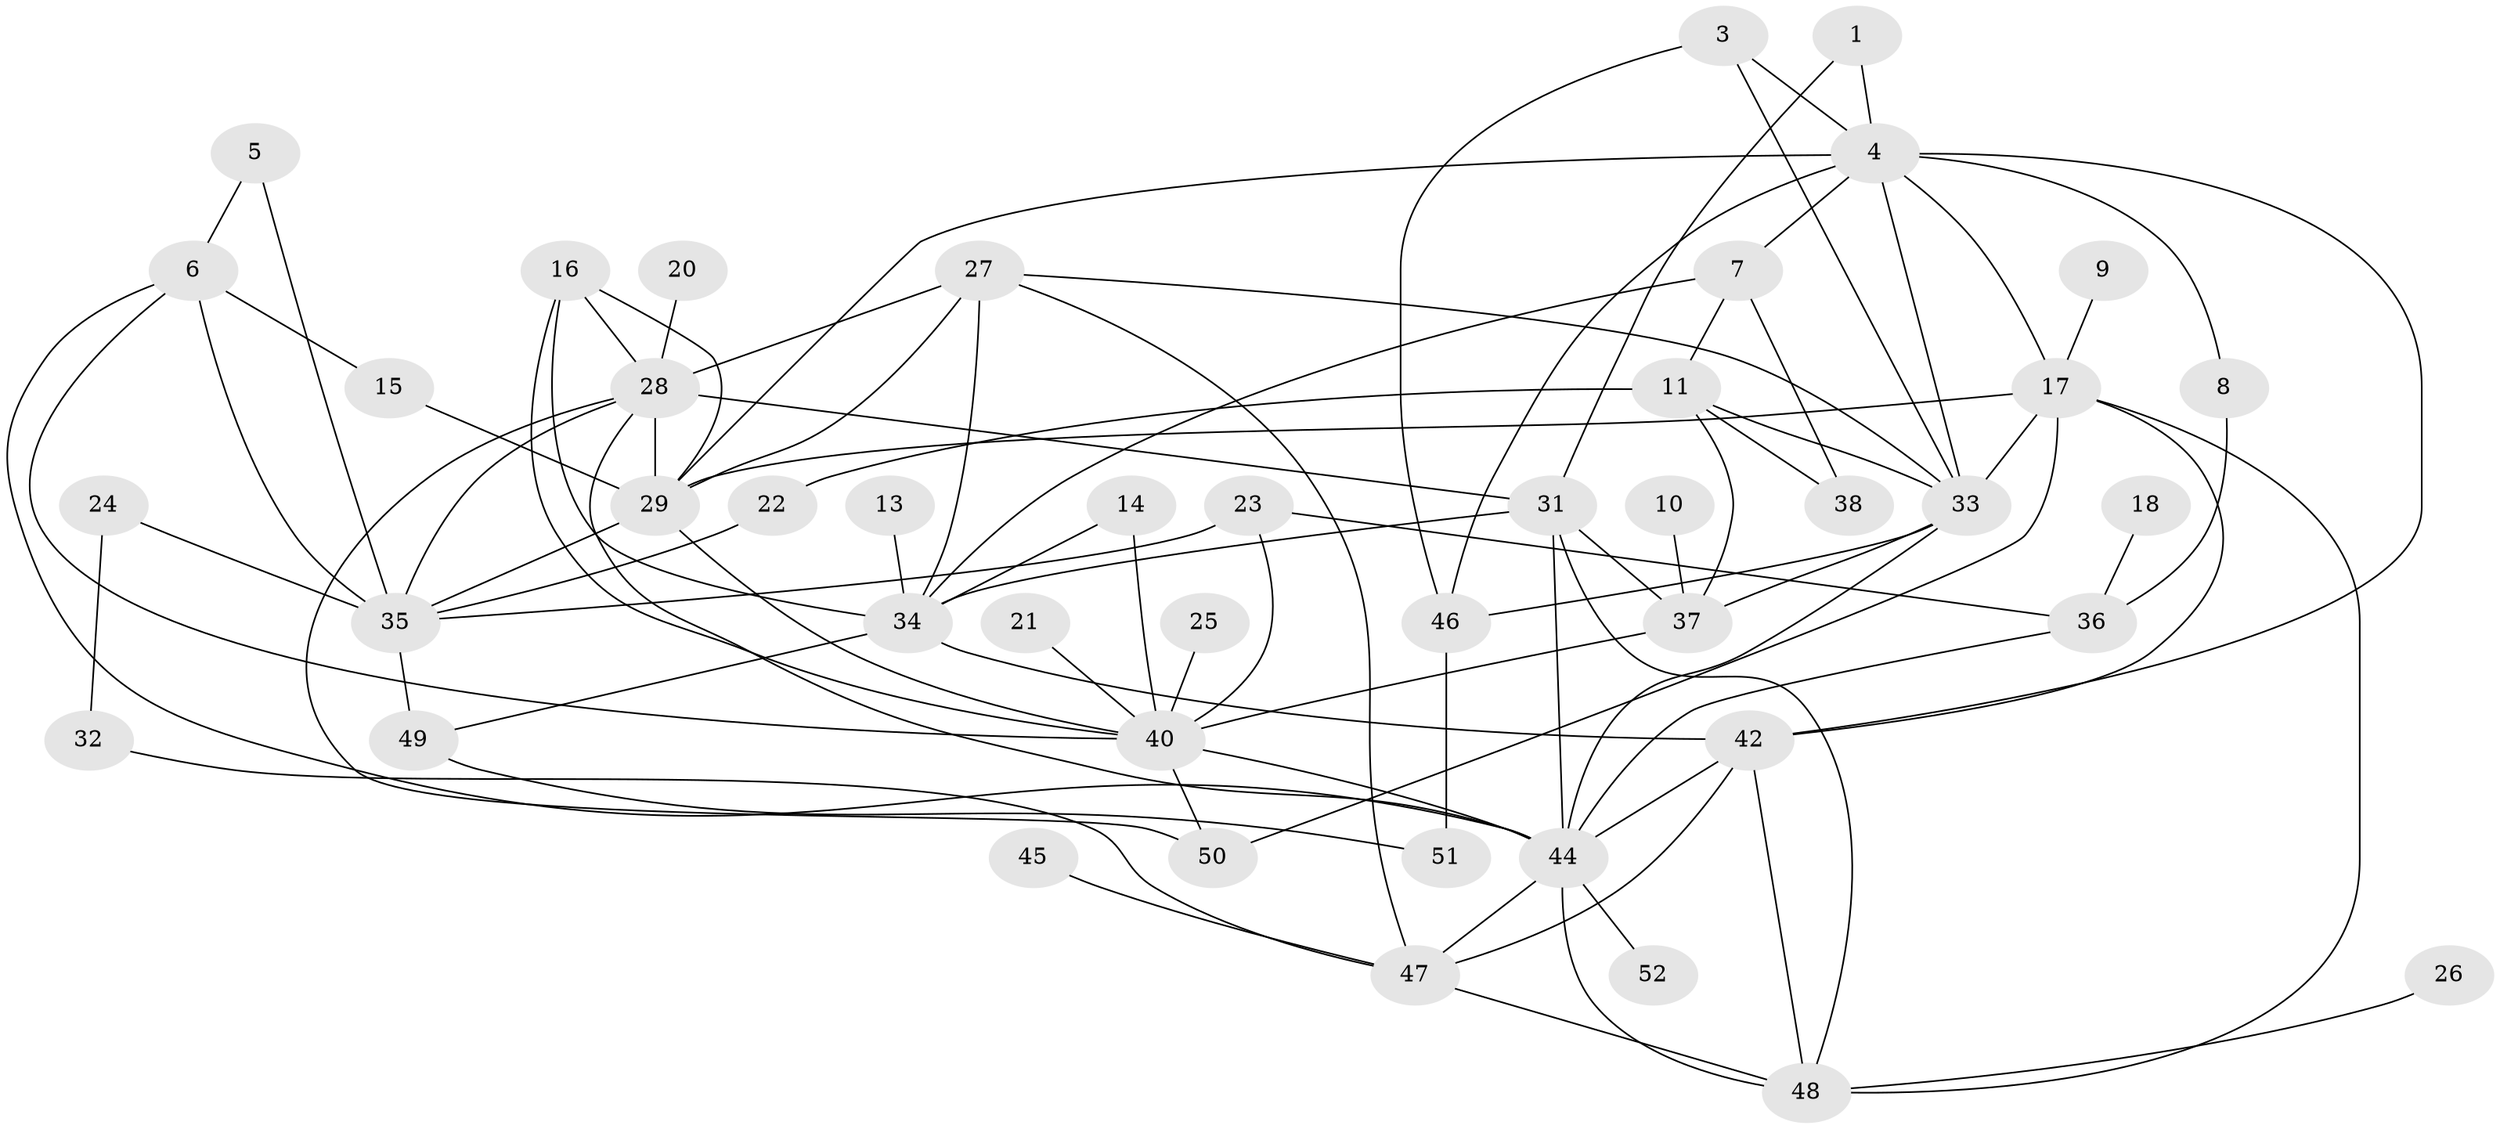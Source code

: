 // original degree distribution, {3: 0.18269230769230768, 4: 0.14423076923076922, 2: 0.2692307692307692, 1: 0.18269230769230768, 5: 0.08653846153846154, 0: 0.057692307692307696, 8: 0.019230769230769232, 6: 0.04807692307692308, 7: 0.009615384615384616}
// Generated by graph-tools (version 1.1) at 2025/49/03/09/25 03:49:04]
// undirected, 45 vertices, 89 edges
graph export_dot {
graph [start="1"]
  node [color=gray90,style=filled];
  1;
  3;
  4;
  5;
  6;
  7;
  8;
  9;
  10;
  11;
  13;
  14;
  15;
  16;
  17;
  18;
  20;
  21;
  22;
  23;
  24;
  25;
  26;
  27;
  28;
  29;
  31;
  32;
  33;
  34;
  35;
  36;
  37;
  38;
  40;
  42;
  44;
  45;
  46;
  47;
  48;
  49;
  50;
  51;
  52;
  1 -- 4 [weight=1.0];
  1 -- 31 [weight=1.0];
  3 -- 4 [weight=1.0];
  3 -- 33 [weight=1.0];
  3 -- 46 [weight=1.0];
  4 -- 7 [weight=1.0];
  4 -- 8 [weight=1.0];
  4 -- 17 [weight=1.0];
  4 -- 29 [weight=1.0];
  4 -- 33 [weight=1.0];
  4 -- 42 [weight=1.0];
  4 -- 46 [weight=1.0];
  5 -- 6 [weight=1.0];
  5 -- 35 [weight=1.0];
  6 -- 15 [weight=1.0];
  6 -- 35 [weight=1.0];
  6 -- 40 [weight=1.0];
  6 -- 44 [weight=1.0];
  7 -- 11 [weight=1.0];
  7 -- 34 [weight=1.0];
  7 -- 38 [weight=1.0];
  8 -- 36 [weight=1.0];
  9 -- 17 [weight=1.0];
  10 -- 37 [weight=1.0];
  11 -- 22 [weight=1.0];
  11 -- 33 [weight=1.0];
  11 -- 37 [weight=1.0];
  11 -- 38 [weight=1.0];
  13 -- 34 [weight=1.0];
  14 -- 34 [weight=1.0];
  14 -- 40 [weight=1.0];
  15 -- 29 [weight=1.0];
  16 -- 28 [weight=1.0];
  16 -- 29 [weight=1.0];
  16 -- 34 [weight=1.0];
  16 -- 40 [weight=1.0];
  17 -- 29 [weight=1.0];
  17 -- 33 [weight=1.0];
  17 -- 42 [weight=1.0];
  17 -- 48 [weight=1.0];
  17 -- 50 [weight=1.0];
  18 -- 36 [weight=1.0];
  20 -- 28 [weight=1.0];
  21 -- 40 [weight=1.0];
  22 -- 35 [weight=1.0];
  23 -- 35 [weight=1.0];
  23 -- 36 [weight=1.0];
  23 -- 40 [weight=1.0];
  24 -- 32 [weight=1.0];
  24 -- 35 [weight=1.0];
  25 -- 40 [weight=1.0];
  26 -- 48 [weight=1.0];
  27 -- 28 [weight=1.0];
  27 -- 29 [weight=1.0];
  27 -- 33 [weight=1.0];
  27 -- 34 [weight=1.0];
  27 -- 47 [weight=1.0];
  28 -- 29 [weight=1.0];
  28 -- 31 [weight=1.0];
  28 -- 35 [weight=1.0];
  28 -- 44 [weight=1.0];
  28 -- 50 [weight=1.0];
  29 -- 35 [weight=1.0];
  29 -- 40 [weight=1.0];
  31 -- 34 [weight=1.0];
  31 -- 37 [weight=1.0];
  31 -- 44 [weight=1.0];
  31 -- 48 [weight=1.0];
  32 -- 47 [weight=1.0];
  33 -- 37 [weight=1.0];
  33 -- 44 [weight=1.0];
  33 -- 46 [weight=1.0];
  34 -- 42 [weight=1.0];
  34 -- 49 [weight=1.0];
  35 -- 49 [weight=1.0];
  36 -- 44 [weight=1.0];
  37 -- 40 [weight=1.0];
  40 -- 44 [weight=1.0];
  40 -- 50 [weight=1.0];
  42 -- 44 [weight=1.0];
  42 -- 47 [weight=1.0];
  42 -- 48 [weight=1.0];
  44 -- 47 [weight=1.0];
  44 -- 48 [weight=1.0];
  44 -- 52 [weight=1.0];
  45 -- 47 [weight=1.0];
  46 -- 51 [weight=1.0];
  47 -- 48 [weight=1.0];
  49 -- 51 [weight=1.0];
}
